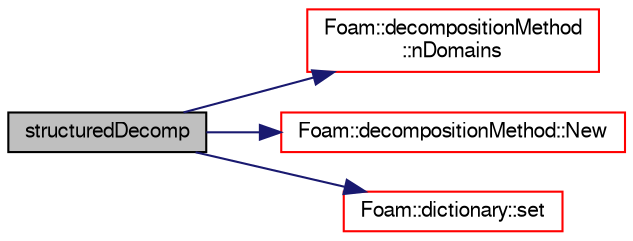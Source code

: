 digraph "structuredDecomp"
{
  bgcolor="transparent";
  edge [fontname="FreeSans",fontsize="10",labelfontname="FreeSans",labelfontsize="10"];
  node [fontname="FreeSans",fontsize="10",shape=record];
  rankdir="LR";
  Node0 [label="structuredDecomp",height=0.2,width=0.4,color="black", fillcolor="grey75", style="filled", fontcolor="black"];
  Node0 -> Node1 [color="midnightblue",fontsize="10",style="solid",fontname="FreeSans"];
  Node1 [label="Foam::decompositionMethod\l::nDomains",height=0.2,width=0.4,color="red",URL="$a28594.html#a1b33774b594eb59235dd8774688ba2a9"];
  Node0 -> Node4 [color="midnightblue",fontsize="10",style="solid",fontname="FreeSans"];
  Node4 [label="Foam::decompositionMethod::New",height=0.2,width=0.4,color="red",URL="$a28594.html#a47ca28831643e4a7962a948aeef1a8e5",tooltip="Return a reference to the selected decomposition method. "];
  Node0 -> Node307 [color="midnightblue",fontsize="10",style="solid",fontname="FreeSans"];
  Node307 [label="Foam::dictionary::set",height=0.2,width=0.4,color="red",URL="$a26014.html#a8396ca7a6d20d7aeebc8b1ac9e18460b",tooltip="Assign a new entry, overwrite any existing entry. "];
}
